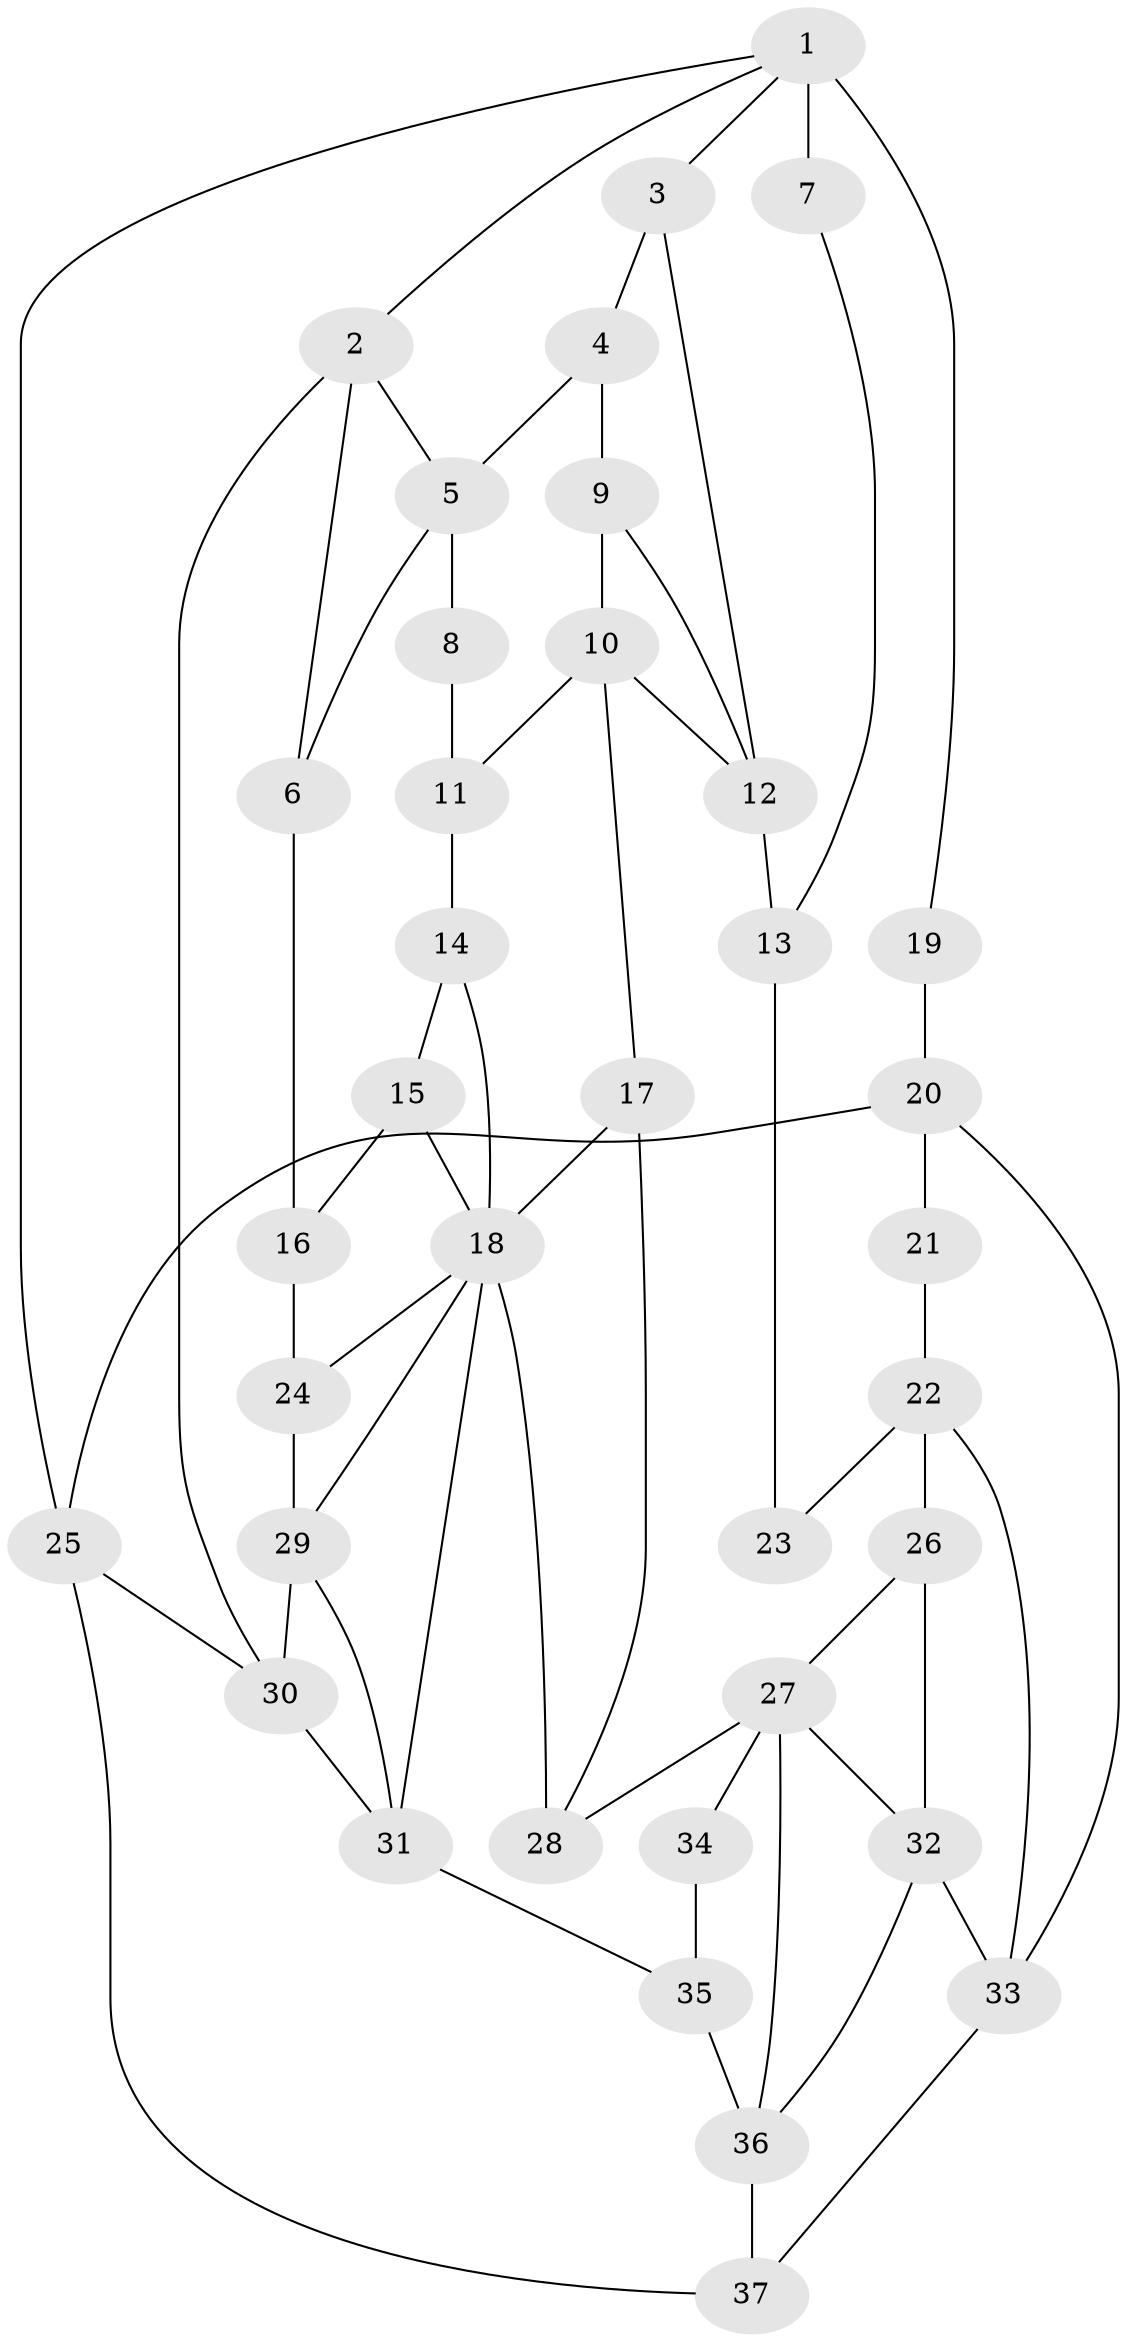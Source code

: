 // original degree distribution, {3: 0.01694915254237288, 5: 0.5254237288135594, 6: 0.22033898305084745, 4: 0.23728813559322035}
// Generated by graph-tools (version 1.1) at 2025/54/03/04/25 22:54:27]
// undirected, 37 vertices, 63 edges
graph export_dot {
  node [color=gray90,style=filled];
  1;
  2;
  3;
  4;
  5;
  6;
  7;
  8;
  9;
  10;
  11;
  12;
  13;
  14;
  15;
  16;
  17;
  18;
  19;
  20;
  21;
  22;
  23;
  24;
  25;
  26;
  27;
  28;
  29;
  30;
  31;
  32;
  33;
  34;
  35;
  36;
  37;
  1 -- 2 [weight=1.0];
  1 -- 3 [weight=2.0];
  1 -- 7 [weight=4.0];
  1 -- 19 [weight=1.0];
  1 -- 25 [weight=1.0];
  2 -- 5 [weight=1.0];
  2 -- 6 [weight=1.0];
  2 -- 30 [weight=1.0];
  3 -- 4 [weight=2.0];
  3 -- 12 [weight=1.0];
  4 -- 5 [weight=2.0];
  4 -- 9 [weight=2.0];
  5 -- 6 [weight=1.0];
  5 -- 8 [weight=2.0];
  6 -- 16 [weight=2.0];
  7 -- 13 [weight=2.0];
  8 -- 11 [weight=1.0];
  9 -- 10 [weight=2.0];
  9 -- 12 [weight=1.0];
  10 -- 11 [weight=1.0];
  10 -- 12 [weight=1.0];
  10 -- 17 [weight=1.0];
  11 -- 14 [weight=2.0];
  12 -- 13 [weight=2.0];
  13 -- 23 [weight=2.0];
  14 -- 15 [weight=2.0];
  14 -- 18 [weight=1.0];
  15 -- 16 [weight=2.0];
  15 -- 18 [weight=1.0];
  16 -- 24 [weight=2.0];
  17 -- 18 [weight=1.0];
  17 -- 28 [weight=1.0];
  18 -- 24 [weight=1.0];
  18 -- 28 [weight=1.0];
  18 -- 29 [weight=1.0];
  18 -- 31 [weight=1.0];
  19 -- 20 [weight=2.0];
  20 -- 21 [weight=2.0];
  20 -- 25 [weight=1.0];
  20 -- 33 [weight=1.0];
  21 -- 22 [weight=2.0];
  22 -- 23 [weight=2.0];
  22 -- 26 [weight=1.0];
  22 -- 33 [weight=1.0];
  24 -- 29 [weight=2.0];
  25 -- 30 [weight=1.0];
  25 -- 37 [weight=2.0];
  26 -- 27 [weight=1.0];
  26 -- 32 [weight=1.0];
  27 -- 28 [weight=2.0];
  27 -- 32 [weight=1.0];
  27 -- 34 [weight=1.0];
  27 -- 36 [weight=1.0];
  29 -- 30 [weight=2.0];
  29 -- 31 [weight=1.0];
  30 -- 31 [weight=1.0];
  31 -- 35 [weight=2.0];
  32 -- 33 [weight=1.0];
  32 -- 36 [weight=1.0];
  33 -- 37 [weight=2.0];
  34 -- 35 [weight=2.0];
  35 -- 36 [weight=2.0];
  36 -- 37 [weight=2.0];
}
